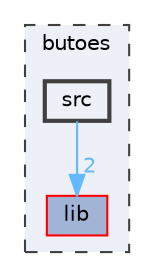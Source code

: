 digraph "butoes/src"
{
 // LATEX_PDF_SIZE
  bgcolor="transparent";
  edge [fontname=Helvetica,fontsize=10,labelfontname=Helvetica,labelfontsize=10];
  node [fontname=Helvetica,fontsize=10,shape=box,height=0.2,width=0.4];
  compound=true
  subgraph clusterdir_779bad316fc653ce8cf84897c99c3e40 {
    graph [ bgcolor="#edf0f7", pencolor="grey25", label="butoes", fontname=Helvetica,fontsize=10 style="filled,dashed", URL="dir_779bad316fc653ce8cf84897c99c3e40.html",tooltip=""]
  dir_2d50c7dd436dcc998de5e1b7254a4b0a [label="lib", fillcolor="#a2b4d6", color="red", style="filled", URL="dir_2d50c7dd436dcc998de5e1b7254a4b0a.html",tooltip=""];
  dir_f1fd1db38fbaa8a3615d30b97957dc8c [label="src", fillcolor="#edf0f7", color="grey25", style="filled,bold", URL="dir_f1fd1db38fbaa8a3615d30b97957dc8c.html",tooltip=""];
  }
  dir_f1fd1db38fbaa8a3615d30b97957dc8c->dir_2d50c7dd436dcc998de5e1b7254a4b0a [headlabel="2", labeldistance=1.5 headhref="dir_000035_000021.html" href="dir_000035_000021.html" color="steelblue1" fontcolor="steelblue1"];
}
